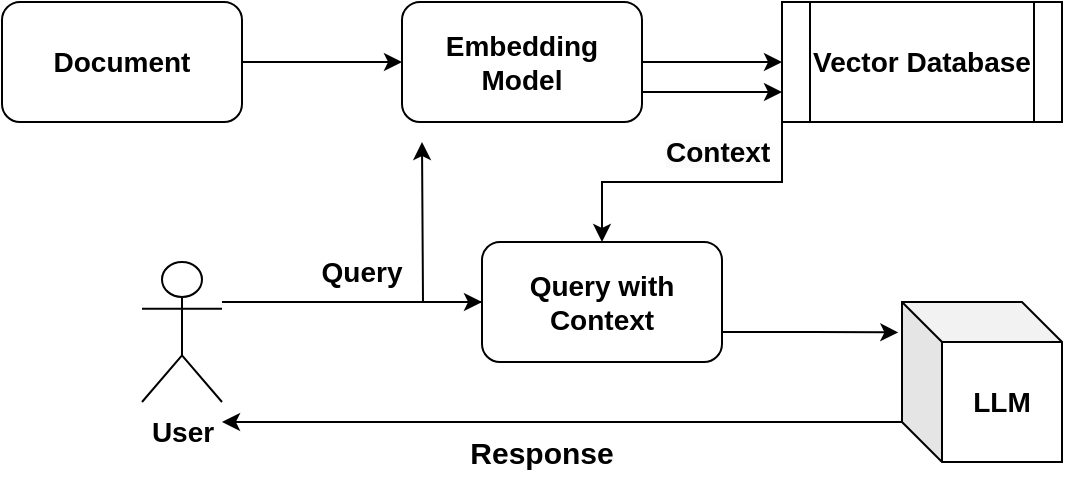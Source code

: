 <mxfile version="25.0.1">
  <diagram name="Page-1" id="LqxcKTWL7Gu5hskK_QhF">
    <mxGraphModel dx="834" dy="527" grid="1" gridSize="10" guides="1" tooltips="1" connect="1" arrows="1" fold="1" page="1" pageScale="1" pageWidth="850" pageHeight="1100" math="0" shadow="0">
      <root>
        <mxCell id="0" />
        <mxCell id="1" parent="0" />
        <mxCell id="6zxmSAC6mnDZGyxhmd1F-4" style="edgeStyle=orthogonalEdgeStyle;rounded=0;orthogonalLoop=1;jettySize=auto;html=1;" edge="1" parent="1" source="6zxmSAC6mnDZGyxhmd1F-2" target="6zxmSAC6mnDZGyxhmd1F-3">
          <mxGeometry relative="1" as="geometry" />
        </mxCell>
        <mxCell id="6zxmSAC6mnDZGyxhmd1F-2" value="&lt;b&gt;&lt;font style=&quot;font-size: 14px;&quot;&gt;Document&lt;/font&gt;&lt;/b&gt;" style="rounded=1;whiteSpace=wrap;html=1;" vertex="1" parent="1">
          <mxGeometry x="210" y="190" width="120" height="60" as="geometry" />
        </mxCell>
        <mxCell id="6zxmSAC6mnDZGyxhmd1F-11" style="edgeStyle=orthogonalEdgeStyle;rounded=0;orthogonalLoop=1;jettySize=auto;html=1;" edge="1" parent="1" source="6zxmSAC6mnDZGyxhmd1F-3" target="6zxmSAC6mnDZGyxhmd1F-10">
          <mxGeometry relative="1" as="geometry" />
        </mxCell>
        <mxCell id="6zxmSAC6mnDZGyxhmd1F-18" style="edgeStyle=orthogonalEdgeStyle;rounded=0;orthogonalLoop=1;jettySize=auto;html=1;exitX=1;exitY=0.75;exitDx=0;exitDy=0;entryX=0;entryY=0.75;entryDx=0;entryDy=0;" edge="1" parent="1" source="6zxmSAC6mnDZGyxhmd1F-3" target="6zxmSAC6mnDZGyxhmd1F-10">
          <mxGeometry relative="1" as="geometry" />
        </mxCell>
        <mxCell id="6zxmSAC6mnDZGyxhmd1F-3" value="&lt;b&gt;&lt;font style=&quot;font-size: 14px;&quot;&gt;Embedding Model&lt;/font&gt;&lt;/b&gt;" style="rounded=1;whiteSpace=wrap;html=1;" vertex="1" parent="1">
          <mxGeometry x="410" y="190" width="120" height="60" as="geometry" />
        </mxCell>
        <mxCell id="6zxmSAC6mnDZGyxhmd1F-14" style="edgeStyle=orthogonalEdgeStyle;rounded=0;orthogonalLoop=1;jettySize=auto;html=1;entryX=0;entryY=0.5;entryDx=0;entryDy=0;" edge="1" parent="1" source="6zxmSAC6mnDZGyxhmd1F-5" target="6zxmSAC6mnDZGyxhmd1F-13">
          <mxGeometry relative="1" as="geometry">
            <Array as="points">
              <mxPoint x="400" y="340" />
              <mxPoint x="400" y="340" />
            </Array>
          </mxGeometry>
        </mxCell>
        <mxCell id="6zxmSAC6mnDZGyxhmd1F-5" value="&lt;b&gt;&lt;font style=&quot;font-size: 14px;&quot;&gt;User&lt;/font&gt;&lt;/b&gt;" style="shape=umlActor;verticalLabelPosition=bottom;verticalAlign=top;html=1;outlineConnect=0;" vertex="1" parent="1">
          <mxGeometry x="280" y="320" width="40" height="70" as="geometry" />
        </mxCell>
        <mxCell id="6zxmSAC6mnDZGyxhmd1F-19" style="edgeStyle=orthogonalEdgeStyle;rounded=0;orthogonalLoop=1;jettySize=auto;html=1;exitX=0;exitY=1;exitDx=0;exitDy=0;entryX=0.5;entryY=0;entryDx=0;entryDy=0;" edge="1" parent="1" source="6zxmSAC6mnDZGyxhmd1F-10" target="6zxmSAC6mnDZGyxhmd1F-13">
          <mxGeometry relative="1" as="geometry" />
        </mxCell>
        <mxCell id="6zxmSAC6mnDZGyxhmd1F-10" value="&lt;b&gt;&lt;font style=&quot;font-size: 14px;&quot;&gt;Vector Database&lt;/font&gt;&lt;/b&gt;" style="shape=process;whiteSpace=wrap;html=1;backgroundOutline=1;" vertex="1" parent="1">
          <mxGeometry x="600" y="190" width="140" height="60" as="geometry" />
        </mxCell>
        <mxCell id="6zxmSAC6mnDZGyxhmd1F-17" style="edgeStyle=orthogonalEdgeStyle;rounded=0;orthogonalLoop=1;jettySize=auto;html=1;" edge="1" parent="1" source="6zxmSAC6mnDZGyxhmd1F-13">
          <mxGeometry relative="1" as="geometry">
            <mxPoint x="420" y="260" as="targetPoint" />
          </mxGeometry>
        </mxCell>
        <mxCell id="6zxmSAC6mnDZGyxhmd1F-13" value="&lt;b&gt;&lt;font style=&quot;font-size: 14px;&quot;&gt;Query with Context&lt;/font&gt;&lt;/b&gt;" style="rounded=1;whiteSpace=wrap;html=1;" vertex="1" parent="1">
          <mxGeometry x="450" y="310" width="120" height="60" as="geometry" />
        </mxCell>
        <mxCell id="6zxmSAC6mnDZGyxhmd1F-20" value="&lt;b&gt;&lt;font style=&quot;font-size: 14px;&quot;&gt;Query&lt;/font&gt;&lt;/b&gt;" style="text;html=1;align=center;verticalAlign=middle;whiteSpace=wrap;rounded=0;" vertex="1" parent="1">
          <mxGeometry x="360" y="310" width="60" height="30" as="geometry" />
        </mxCell>
        <mxCell id="6zxmSAC6mnDZGyxhmd1F-21" value="&lt;b style=&quot;forced-color-adjust: none; color: rgb(0, 0, 0); font-family: Helvetica; font-style: normal; font-variant-ligatures: normal; font-variant-caps: normal; letter-spacing: normal; orphans: 2; text-align: center; text-indent: 0px; text-transform: none; widows: 2; word-spacing: 0px; -webkit-text-stroke-width: 0px; white-space: normal; background-color: rgb(251, 251, 251); text-decoration-thickness: initial; text-decoration-style: initial; text-decoration-color: initial;&quot;&gt;&lt;font style=&quot;font-size: 14px;&quot;&gt;Context&lt;/font&gt;&lt;/b&gt;" style="text;whiteSpace=wrap;html=1;" vertex="1" parent="1">
          <mxGeometry x="540" y="250" width="70" height="40" as="geometry" />
        </mxCell>
        <mxCell id="6zxmSAC6mnDZGyxhmd1F-27" style="edgeStyle=orthogonalEdgeStyle;rounded=0;orthogonalLoop=1;jettySize=auto;html=1;exitX=0;exitY=0;exitDx=0;exitDy=60;exitPerimeter=0;" edge="1" parent="1" source="6zxmSAC6mnDZGyxhmd1F-23">
          <mxGeometry relative="1" as="geometry">
            <mxPoint x="320" y="400" as="targetPoint" />
          </mxGeometry>
        </mxCell>
        <mxCell id="6zxmSAC6mnDZGyxhmd1F-23" value="&lt;font style=&quot;font-size: 14px;&quot;&gt;&lt;b&gt;LLM&lt;/b&gt;&lt;/font&gt;" style="shape=cube;whiteSpace=wrap;html=1;boundedLbl=1;backgroundOutline=1;darkOpacity=0.05;darkOpacity2=0.1;" vertex="1" parent="1">
          <mxGeometry x="660" y="340" width="80" height="80" as="geometry" />
        </mxCell>
        <mxCell id="6zxmSAC6mnDZGyxhmd1F-26" style="edgeStyle=orthogonalEdgeStyle;rounded=0;orthogonalLoop=1;jettySize=auto;html=1;exitX=1;exitY=0.75;exitDx=0;exitDy=0;entryX=-0.023;entryY=0.19;entryDx=0;entryDy=0;entryPerimeter=0;" edge="1" parent="1" source="6zxmSAC6mnDZGyxhmd1F-13" target="6zxmSAC6mnDZGyxhmd1F-23">
          <mxGeometry relative="1" as="geometry" />
        </mxCell>
        <mxCell id="6zxmSAC6mnDZGyxhmd1F-28" value="&lt;b&gt;&lt;font style=&quot;font-size: 15px;&quot;&gt;Response&lt;/font&gt;&lt;/b&gt;" style="text;html=1;align=center;verticalAlign=middle;whiteSpace=wrap;rounded=0;" vertex="1" parent="1">
          <mxGeometry x="450" y="400" width="60" height="30" as="geometry" />
        </mxCell>
      </root>
    </mxGraphModel>
  </diagram>
</mxfile>
